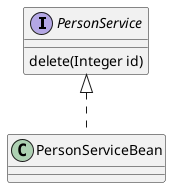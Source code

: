 @startuml
'https://plantuml.com/class-diagram

interface PersonService{
    delete(Integer id)
}

class PersonServiceBean

PersonService <|.. PersonServiceBean

@enduml